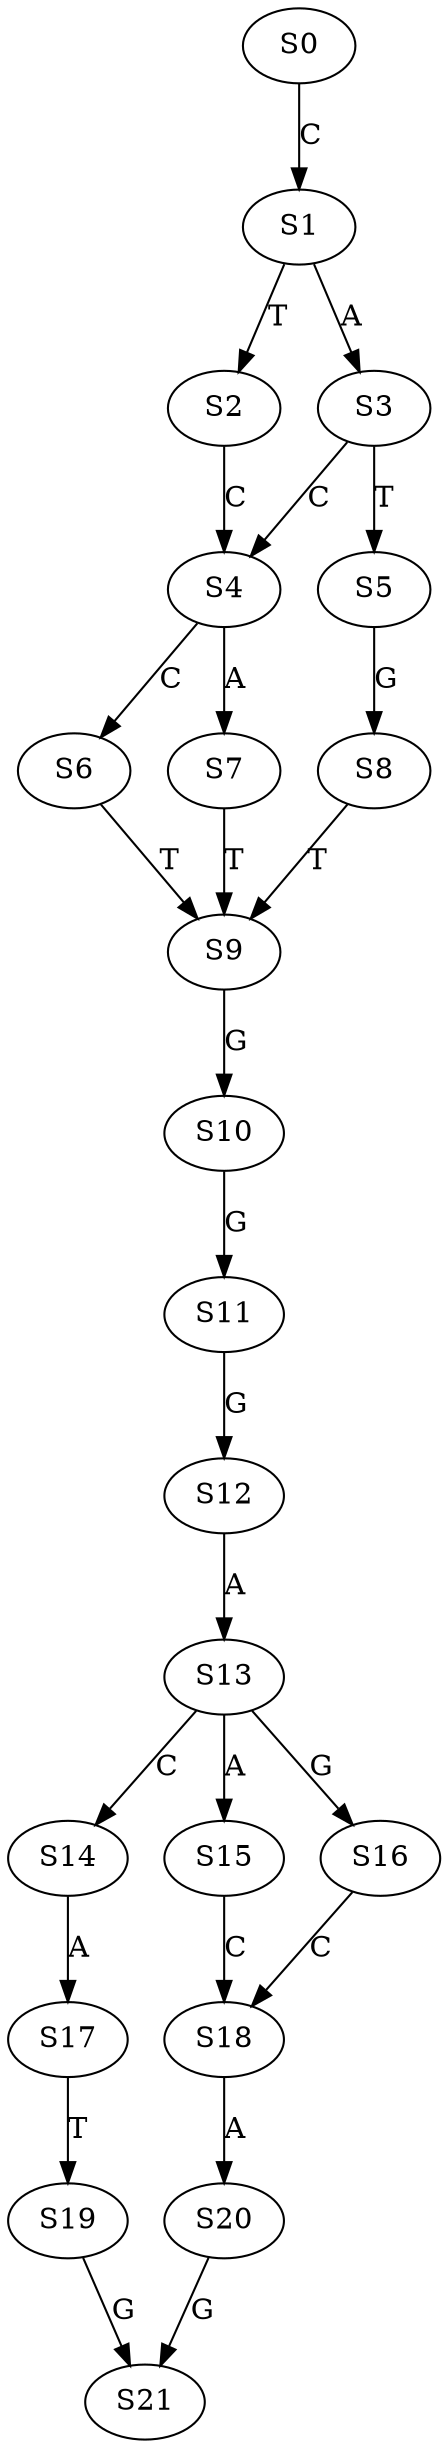 strict digraph  {
	S0 -> S1 [ label = C ];
	S1 -> S2 [ label = T ];
	S1 -> S3 [ label = A ];
	S2 -> S4 [ label = C ];
	S3 -> S5 [ label = T ];
	S3 -> S4 [ label = C ];
	S4 -> S6 [ label = C ];
	S4 -> S7 [ label = A ];
	S5 -> S8 [ label = G ];
	S6 -> S9 [ label = T ];
	S7 -> S9 [ label = T ];
	S8 -> S9 [ label = T ];
	S9 -> S10 [ label = G ];
	S10 -> S11 [ label = G ];
	S11 -> S12 [ label = G ];
	S12 -> S13 [ label = A ];
	S13 -> S14 [ label = C ];
	S13 -> S15 [ label = A ];
	S13 -> S16 [ label = G ];
	S14 -> S17 [ label = A ];
	S15 -> S18 [ label = C ];
	S16 -> S18 [ label = C ];
	S17 -> S19 [ label = T ];
	S18 -> S20 [ label = A ];
	S19 -> S21 [ label = G ];
	S20 -> S21 [ label = G ];
}
